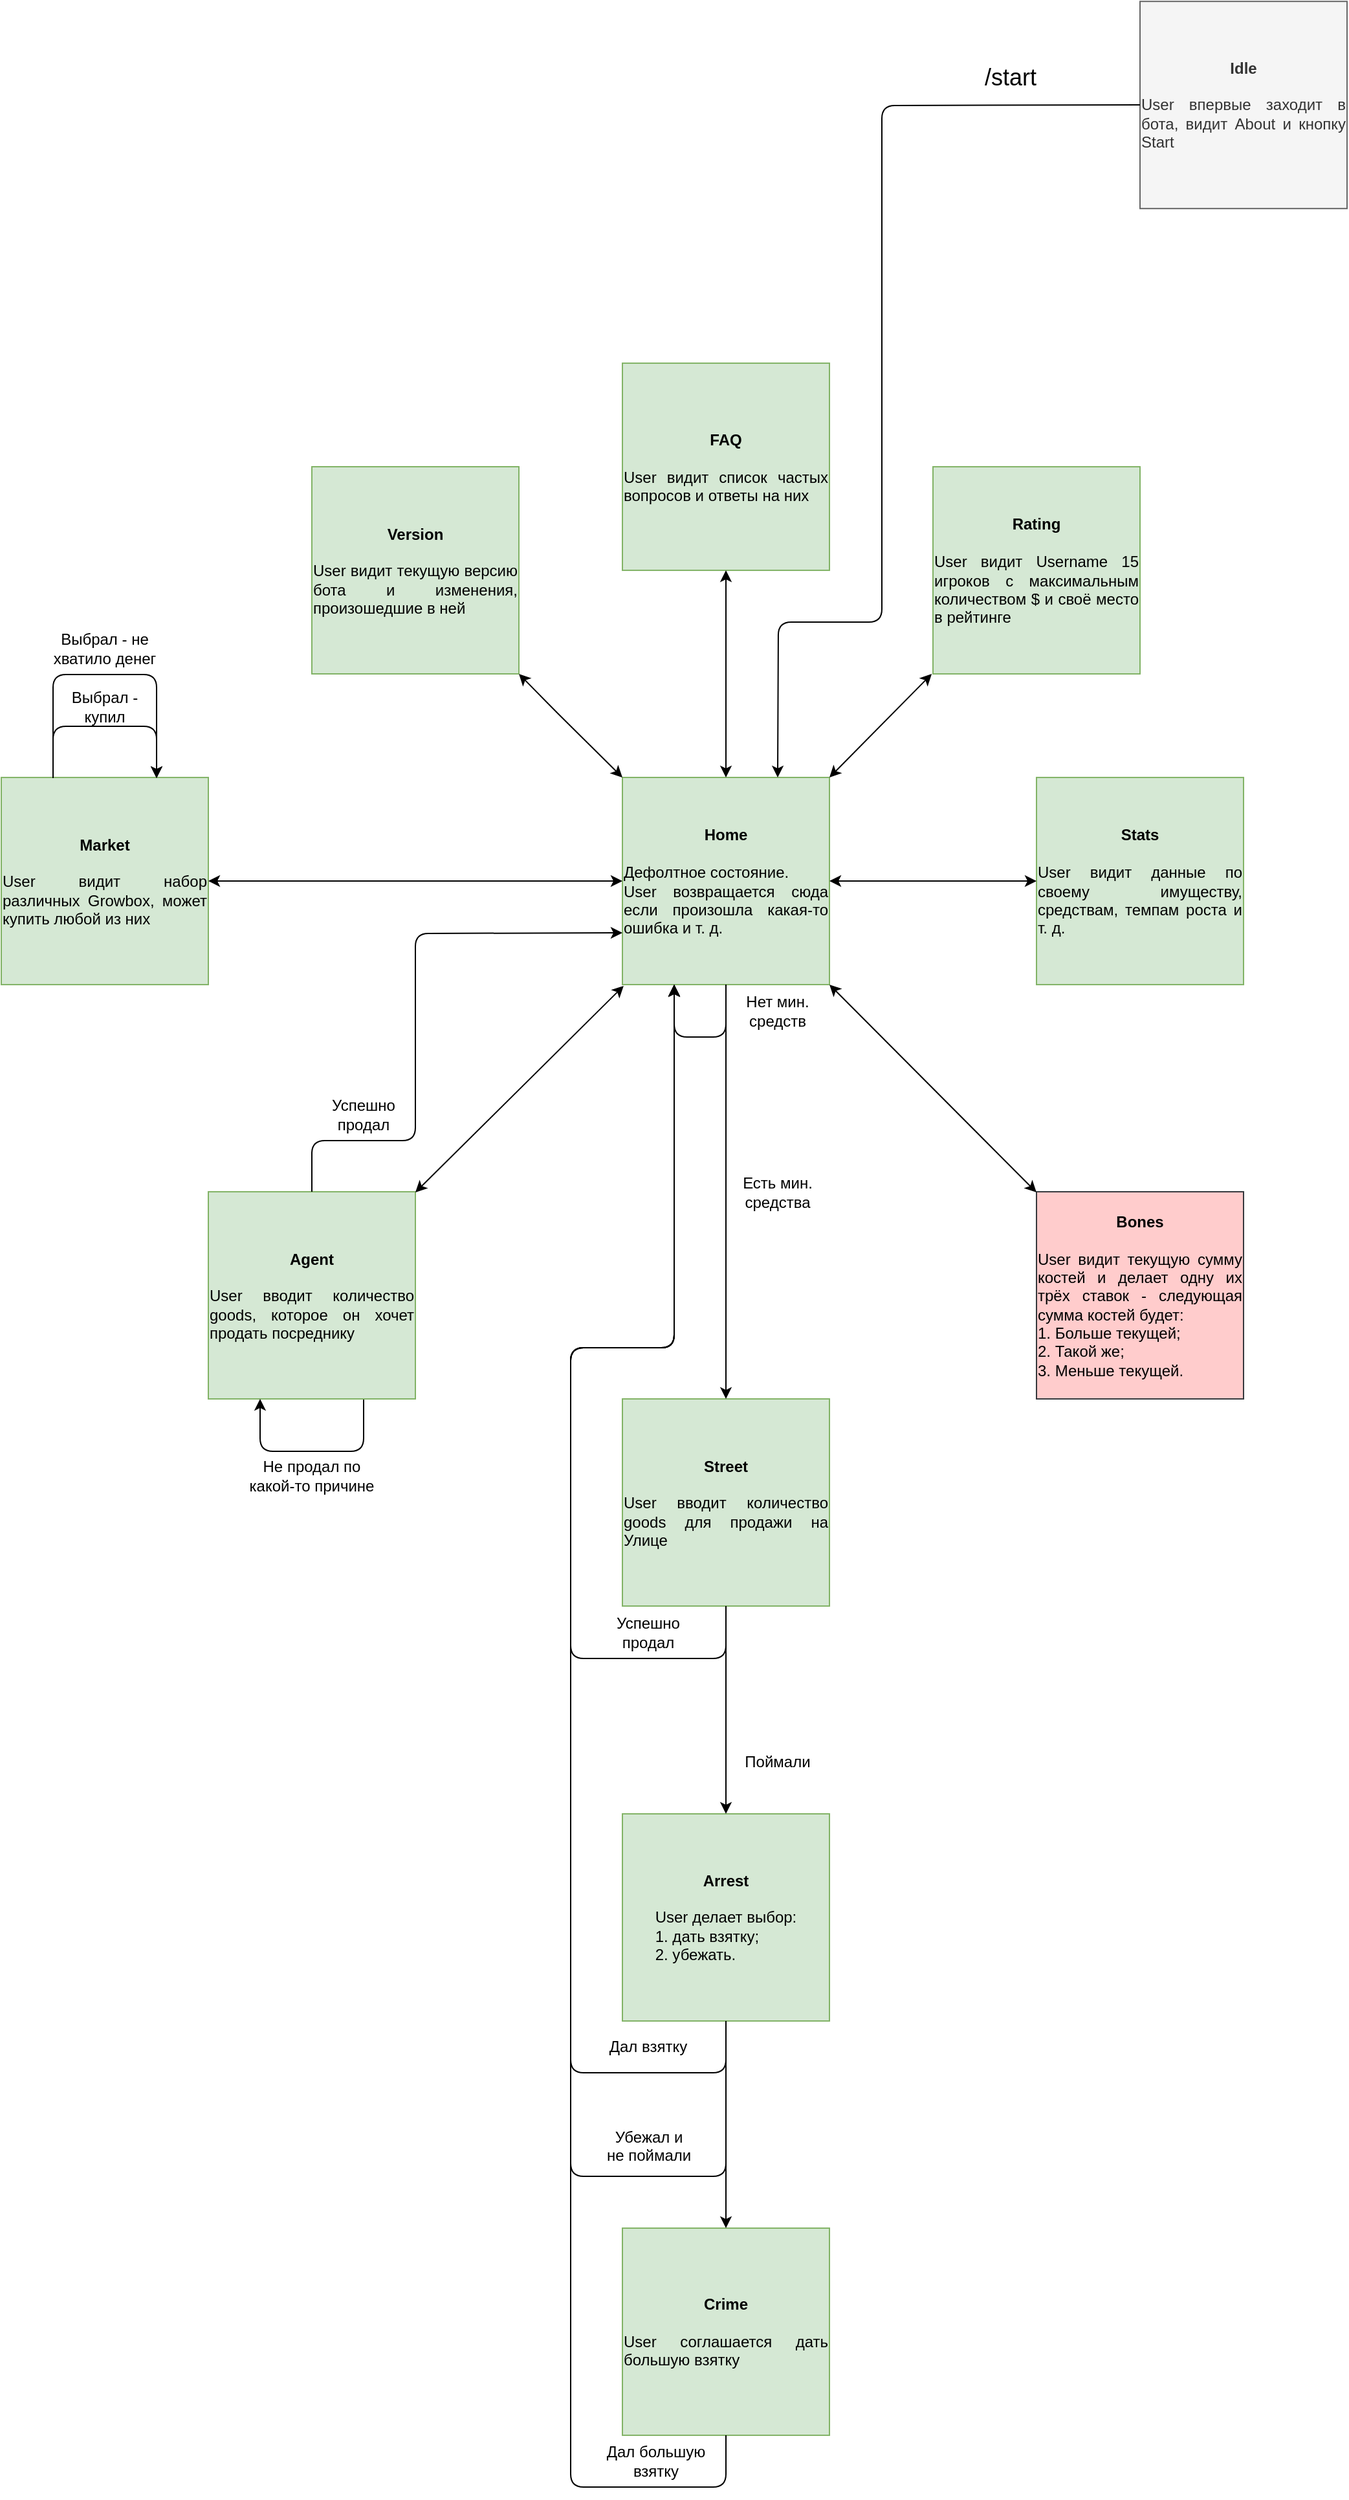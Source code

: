 <mxfile version="11.3.0" type="github" pages="1"><diagram id="Wjjtef89xU5xnKDfnn70" name="States"><mxGraphModel dx="3000" dy="1940" grid="1" gridSize="10" guides="1" tooltips="1" connect="1" arrows="1" fold="1" page="1" pageScale="1" pageWidth="827" pageHeight="1169" math="0" shadow="0"><root><mxCell id="0"/><mxCell id="1" parent="0"/><mxCell id="K7zMn8SLhmfRUHW-K6ar-2" value="&lt;div&gt;&lt;b&gt;Idle&lt;/b&gt;&lt;/div&gt;&lt;font style=&quot;vertical-align: inherit&quot;&gt;&lt;div&gt;&lt;b&gt;&lt;br&gt;&lt;/b&gt;&lt;/div&gt;&lt;font style=&quot;vertical-align: inherit&quot;&gt;&lt;div style=&quot;text-align: justify&quot;&gt;&lt;span&gt;User впервые заходит в бота, видит About и кнопку Start&lt;/span&gt;&lt;/div&gt;&lt;/font&gt;&lt;/font&gt;" style="whiteSpace=wrap;html=1;aspect=fixed;align=center;strokeWidth=1;fillColor=#f5f5f5;strokeColor=#666666;fontColor=#333333;" parent="1" vertex="1"><mxGeometry x="-40" y="-1119.912" width="160" height="160" as="geometry"/></mxCell><mxCell id="K7zMn8SLhmfRUHW-K6ar-4" value="&lt;b&gt;Home&lt;/b&gt;&lt;br&gt;&lt;br&gt;&lt;div style=&quot;text-align: justify&quot;&gt;&lt;span&gt;Дефолтное состояние.&amp;nbsp;&lt;/span&gt;&lt;/div&gt;&lt;div style=&quot;text-align: justify&quot;&gt;&lt;span&gt;User возвращается сюда если произошла какая-то ошибка и т. д.&lt;/span&gt;&lt;/div&gt;" style="whiteSpace=wrap;html=1;aspect=fixed;strokeWidth=1;fillColor=#d5e8d4;strokeColor=#82b366;" parent="1" vertex="1"><mxGeometry x="-440" y="-520.5" width="160" height="160" as="geometry"/></mxCell><mxCell id="K7zMn8SLhmfRUHW-K6ar-10" value="&lt;b&gt;Version&lt;/b&gt;&lt;br&gt;&lt;br&gt;&lt;div style=&quot;text-align: justify&quot;&gt;&lt;span&gt;User видит текущую версию бота и изменения, произошедшие в ней&lt;/span&gt;&lt;/div&gt;" style="whiteSpace=wrap;html=1;aspect=fixed;fillColor=#d5e8d4;strokeColor=#82b366;" parent="1" vertex="1"><mxGeometry x="-680" y="-760.5" width="160" height="160" as="geometry"/></mxCell><mxCell id="K7zMn8SLhmfRUHW-K6ar-12" value="&lt;b&gt;Market&lt;/b&gt;&lt;br&gt;&lt;br&gt;&lt;div style=&quot;text-align: justify&quot;&gt;&lt;span&gt;User видит набор различных Growbox, может купить любой из них&lt;/span&gt;&lt;/div&gt;" style="whiteSpace=wrap;html=1;aspect=fixed;strokeWidth=1;fillColor=#d5e8d4;strokeColor=#82b366;" parent="1" vertex="1"><mxGeometry x="-920" y="-520.476" width="160" height="160" as="geometry"/></mxCell><mxCell id="K7zMn8SLhmfRUHW-K6ar-13" value="&lt;b&gt;Street&lt;/b&gt;&lt;br&gt;&lt;br&gt;&lt;div style=&quot;text-align: justify&quot;&gt;&lt;span&gt;User вводит количество goods для продажи на Улице&lt;/span&gt;&lt;br&gt;&lt;/div&gt;" style="whiteSpace=wrap;html=1;aspect=fixed;strokeWidth=1;fillColor=#d5e8d4;strokeColor=#82b366;" parent="1" vertex="1"><mxGeometry x="-440" y="-40.476" width="160" height="160" as="geometry"/></mxCell><mxCell id="K7zMn8SLhmfRUHW-K6ar-14" value="&lt;b&gt;Agent&lt;/b&gt;&lt;br&gt;&lt;br&gt;&lt;div style=&quot;text-align: justify&quot;&gt;&lt;span&gt;User вводит количество goods, которое он хочет продать посреднику&lt;/span&gt;&lt;/div&gt;" style="whiteSpace=wrap;html=1;aspect=fixed;fillColor=#d5e8d4;strokeColor=#82b366;" parent="1" vertex="1"><mxGeometry x="-760" y="-200.476" width="160" height="160" as="geometry"/></mxCell><mxCell id="K7zMn8SLhmfRUHW-K6ar-15" value="&lt;b&gt;Rating&lt;/b&gt;&lt;br&gt;&lt;br&gt;&lt;div style=&quot;text-align: justify&quot;&gt;&lt;span&gt;User видит Username 15 игроков с максимальным количеством $ и своё место в рейтинге&lt;/span&gt;&lt;/div&gt;" style="whiteSpace=wrap;html=1;aspect=fixed;fillColor=#d5e8d4;strokeColor=#82b366;" parent="1" vertex="1"><mxGeometry x="-200" y="-760.476" width="160" height="160" as="geometry"/></mxCell><mxCell id="K7zMn8SLhmfRUHW-K6ar-16" value="&lt;b&gt;Stats&lt;/b&gt;&lt;br&gt;&lt;br&gt;&lt;div style=&quot;text-align: justify&quot;&gt;&lt;span&gt;User видит данные по своему имуществу, средствам, темпам роста и т. д.&lt;/span&gt;&lt;/div&gt;" style="whiteSpace=wrap;html=1;aspect=fixed;fillColor=#d5e8d4;strokeColor=#82b366;" parent="1" vertex="1"><mxGeometry x="-120" y="-520.476" width="160" height="160" as="geometry"/></mxCell><mxCell id="K7zMn8SLhmfRUHW-K6ar-17" value="&lt;b&gt;Bones&lt;/b&gt;&lt;br&gt;&lt;br&gt;&lt;div style=&quot;text-align: justify&quot;&gt;&lt;span&gt;User видит текущую сумму костей и делает одну их трёх ставок - следующая сумма костей будет:&lt;/span&gt;&lt;/div&gt;&lt;div style=&quot;text-align: justify&quot;&gt;&lt;span&gt;1. Больше текущей;&lt;/span&gt;&lt;/div&gt;&lt;div style=&quot;text-align: justify&quot;&gt;&lt;span&gt;2. Такой же;&lt;/span&gt;&lt;/div&gt;&lt;div style=&quot;text-align: justify&quot;&gt;&lt;span&gt;3. Меньше текущей.&lt;/span&gt;&lt;/div&gt;" style="whiteSpace=wrap;html=1;aspect=fixed;fillColor=#ffcccc;strokeColor=#36393d;" parent="1" vertex="1"><mxGeometry x="-120" y="-200.476" width="160" height="160" as="geometry"/></mxCell><mxCell id="uYUUwbPqK6JJXGJMQXjq-4" value="&lt;b&gt;FAQ&lt;/b&gt;&lt;br&gt;&lt;br&gt;&lt;div style=&quot;text-align: justify&quot;&gt;&lt;span&gt;User видит список частых вопросов и ответы на них&lt;/span&gt;&lt;/div&gt;" style="whiteSpace=wrap;html=1;aspect=fixed;fillColor=#d5e8d4;strokeColor=#82b366;" parent="1" vertex="1"><mxGeometry x="-440" y="-840.476" width="160" height="160" as="geometry"/></mxCell><mxCell id="uYUUwbPqK6JJXGJMQXjq-8" value="" style="endArrow=classic;startArrow=classic;html=1;entryX=-0.006;entryY=1;entryDx=0;entryDy=0;entryPerimeter=0;" parent="1" target="K7zMn8SLhmfRUHW-K6ar-15" edge="1"><mxGeometry width="50" height="50" relative="1" as="geometry"><mxPoint x="-280" y="-520.5" as="sourcePoint"/><mxPoint x="-140" y="-630.5" as="targetPoint"/></mxGeometry></mxCell><mxCell id="uYUUwbPqK6JJXGJMQXjq-9" value="" style="endArrow=classic;startArrow=classic;html=1;entryX=0;entryY=0.5;entryDx=0;entryDy=0;" parent="1" target="K7zMn8SLhmfRUHW-K6ar-16" edge="1"><mxGeometry width="50" height="50" relative="1" as="geometry"><mxPoint x="-280" y="-440.5" as="sourcePoint"/><mxPoint x="-230" y="-490.5" as="targetPoint"/></mxGeometry></mxCell><mxCell id="uYUUwbPqK6JJXGJMQXjq-10" value="" style="endArrow=classic;startArrow=classic;html=1;exitX=1;exitY=1;exitDx=0;exitDy=0;exitPerimeter=0;" parent="1" source="K7zMn8SLhmfRUHW-K6ar-10" edge="1"><mxGeometry width="50" height="50" relative="1" as="geometry"><mxPoint x="-490" y="-470.5" as="sourcePoint"/><mxPoint x="-440" y="-520.5" as="targetPoint"/><Array as="points"><mxPoint x="-490" y="-570"/></Array></mxGeometry></mxCell><mxCell id="uYUUwbPqK6JJXGJMQXjq-11" value="" style="endArrow=classic;startArrow=classic;html=1;entryX=0.5;entryY=1;entryDx=0;entryDy=0;" parent="1" target="uYUUwbPqK6JJXGJMQXjq-4" edge="1"><mxGeometry width="50" height="50" relative="1" as="geometry"><mxPoint x="-360" y="-520.5" as="sourcePoint"/><mxPoint x="-310" y="-570.5" as="targetPoint"/></mxGeometry></mxCell><mxCell id="uYUUwbPqK6JJXGJMQXjq-13" value="" style="endArrow=classic;startArrow=classic;html=1;entryX=0.006;entryY=1.006;entryDx=0;entryDy=0;entryPerimeter=0;exitX=1;exitY=0.003;exitDx=0;exitDy=0;exitPerimeter=0;" parent="1" source="K7zMn8SLhmfRUHW-K6ar-14" target="K7zMn8SLhmfRUHW-K6ar-4" edge="1"><mxGeometry width="50" height="50" relative="1" as="geometry"><mxPoint x="-520" y="-280.5" as="sourcePoint"/><mxPoint x="-470" y="-330.5" as="targetPoint"/></mxGeometry></mxCell><mxCell id="uYUUwbPqK6JJXGJMQXjq-14" value="" style="endArrow=classic;startArrow=classic;html=1;entryX=0;entryY=0.003;entryDx=0;entryDy=0;entryPerimeter=0;" parent="1" target="K7zMn8SLhmfRUHW-K6ar-17" edge="1"><mxGeometry width="50" height="50" relative="1" as="geometry"><mxPoint x="-280" y="-360.5" as="sourcePoint"/><mxPoint x="-124" y="-202" as="targetPoint"/></mxGeometry></mxCell><mxCell id="uYUUwbPqK6JJXGJMQXjq-15" value="" style="endArrow=classic;html=1;entryX=0.75;entryY=0;entryDx=0;entryDy=0;" parent="1" target="K7zMn8SLhmfRUHW-K6ar-4" edge="1"><mxGeometry width="50" height="50" relative="1" as="geometry"><mxPoint x="-40" y="-1040" as="sourcePoint"/><mxPoint x="10" y="-1090" as="targetPoint"/><Array as="points"><mxPoint x="-239.5" y="-1039.5"/><mxPoint x="-239.5" y="-640.5"/><mxPoint x="-319.5" y="-640.5"/></Array></mxGeometry></mxCell><mxCell id="uYUUwbPqK6JJXGJMQXjq-16" value="&lt;font style=&quot;font-size: 18px&quot;&gt;/start&lt;/font&gt;" style="text;html=1;strokeColor=none;fillColor=none;align=center;verticalAlign=middle;whiteSpace=wrap;rounded=0;" parent="1" vertex="1"><mxGeometry x="-160" y="-1071.5" width="40" height="20" as="geometry"/></mxCell><mxCell id="Zc3Xd6c1qSNVraRYJ_lF-3" value="" style="endArrow=classic;html=1;entryX=0.75;entryY=0;entryDx=0;entryDy=0;" parent="1" edge="1"><mxGeometry width="50" height="50" relative="1" as="geometry"><mxPoint x="-360" y="-360.5" as="sourcePoint"/><mxPoint x="-360" y="-40.476" as="targetPoint"/></mxGeometry></mxCell><mxCell id="Zc3Xd6c1qSNVraRYJ_lF-4" value="Есть мин. средства" style="text;html=1;strokeColor=none;fillColor=none;align=center;verticalAlign=middle;whiteSpace=wrap;rounded=0;" parent="1" vertex="1"><mxGeometry x="-350" y="-210.5" width="60" height="20" as="geometry"/></mxCell><mxCell id="Zc3Xd6c1qSNVraRYJ_lF-7" value="" style="endArrow=classic;html=1;entryX=0.5;entryY=1;entryDx=0;entryDy=0;exitX=0.75;exitY=1;exitDx=0;exitDy=0;" parent="1" edge="1"><mxGeometry width="50" height="50" relative="1" as="geometry"><mxPoint x="-360" y="-360.5" as="sourcePoint"/><mxPoint x="-400" y="-360.5" as="targetPoint"/><Array as="points"><mxPoint x="-360" y="-320"/><mxPoint x="-400" y="-320"/></Array></mxGeometry></mxCell><mxCell id="Zc3Xd6c1qSNVraRYJ_lF-8" value="Нет мин. средств" style="text;html=1;strokeColor=none;fillColor=none;align=center;verticalAlign=middle;whiteSpace=wrap;rounded=0;" parent="1" vertex="1"><mxGeometry x="-350" y="-350" width="60" height="20" as="geometry"/></mxCell><mxCell id="Zc3Xd6c1qSNVraRYJ_lF-11" value="&lt;b&gt;Crime&lt;/b&gt;&lt;br&gt;&lt;br&gt;&lt;div style=&quot;text-align: justify&quot;&gt;&lt;span&gt;User соглашается дать большую взятку&lt;/span&gt;&lt;/div&gt;" style="whiteSpace=wrap;html=1;aspect=fixed;fillColor=#d5e8d4;strokeColor=#82b366;" parent="1" vertex="1"><mxGeometry x="-440" y="600.024" width="160" height="160" as="geometry"/></mxCell><mxCell id="Zc3Xd6c1qSNVraRYJ_lF-12" value="&lt;b&gt;Arrest&lt;/b&gt;&lt;br&gt;&lt;br&gt;&lt;div style=&quot;text-align: justify&quot;&gt;&lt;span&gt;User делает выбор:&lt;/span&gt;&lt;/div&gt;&lt;div style=&quot;text-align: justify&quot;&gt;&lt;span&gt;1. дать взятку;&lt;/span&gt;&lt;/div&gt;&lt;div style=&quot;text-align: justify&quot;&gt;&lt;span&gt;2. убежать.&lt;/span&gt;&lt;/div&gt;" style="whiteSpace=wrap;html=1;aspect=fixed;fillColor=#d5e8d4;strokeColor=#82b366;" parent="1" vertex="1"><mxGeometry x="-440" y="280.024" width="160" height="160" as="geometry"/></mxCell><mxCell id="Zc3Xd6c1qSNVraRYJ_lF-14" value="" style="endArrow=classic;html=1;" parent="1" edge="1"><mxGeometry width="50" height="50" relative="1" as="geometry"><mxPoint x="-360" y="119.5" as="sourcePoint"/><mxPoint x="-360" y="280" as="targetPoint"/></mxGeometry></mxCell><mxCell id="Zc3Xd6c1qSNVraRYJ_lF-15" value="Поймали" style="text;html=1;strokeColor=none;fillColor=none;align=center;verticalAlign=middle;whiteSpace=wrap;rounded=0;" parent="1" vertex="1"><mxGeometry x="-350" y="230" width="60" height="20" as="geometry"/></mxCell><mxCell id="Zc3Xd6c1qSNVraRYJ_lF-16" value="" style="endArrow=classic;html=1;" parent="1" edge="1"><mxGeometry width="50" height="50" relative="1" as="geometry"><mxPoint x="-360" y="119.5" as="sourcePoint"/><mxPoint x="-400" y="-360" as="targetPoint"/><Array as="points"><mxPoint x="-360" y="160"/><mxPoint x="-480" y="160"/><mxPoint x="-480" y="-80"/><mxPoint x="-400" y="-80"/></Array></mxGeometry></mxCell><mxCell id="Zc3Xd6c1qSNVraRYJ_lF-19" value="Успешно продал" style="text;html=1;strokeColor=none;fillColor=none;align=center;verticalAlign=middle;whiteSpace=wrap;rounded=0;" parent="1" vertex="1"><mxGeometry x="-450" y="130" width="60" height="20" as="geometry"/></mxCell><mxCell id="Zc3Xd6c1qSNVraRYJ_lF-20" value="" style="endArrow=classic;html=1;entryX=0.25;entryY=1;entryDx=0;entryDy=0;" parent="1" target="K7zMn8SLhmfRUHW-K6ar-4" edge="1"><mxGeometry width="50" height="50" relative="1" as="geometry"><mxPoint x="-360" y="440" as="sourcePoint"/><mxPoint x="-310" y="390" as="targetPoint"/><Array as="points"><mxPoint x="-360" y="480"/><mxPoint x="-480" y="480"/><mxPoint x="-480" y="-80"/><mxPoint x="-400" y="-80"/></Array></mxGeometry></mxCell><mxCell id="Zc3Xd6c1qSNVraRYJ_lF-21" value="Дал взятку" style="text;html=1;strokeColor=none;fillColor=none;align=center;verticalAlign=middle;whiteSpace=wrap;rounded=0;" parent="1" vertex="1"><mxGeometry x="-460" y="450" width="80" height="20" as="geometry"/></mxCell><mxCell id="Zc3Xd6c1qSNVraRYJ_lF-23" value="" style="endArrow=classic;html=1;entryX=0.25;entryY=1;entryDx=0;entryDy=0;" parent="1" target="K7zMn8SLhmfRUHW-K6ar-4" edge="1"><mxGeometry width="50" height="50" relative="1" as="geometry"><mxPoint x="-360" y="440" as="sourcePoint"/><mxPoint x="-310" y="390" as="targetPoint"/><Array as="points"><mxPoint x="-360" y="560"/><mxPoint x="-420" y="560"/><mxPoint x="-480" y="560"/><mxPoint x="-480" y="-80"/><mxPoint x="-400" y="-80"/></Array></mxGeometry></mxCell><mxCell id="Zc3Xd6c1qSNVraRYJ_lF-24" value="Убежал и &lt;br&gt;не поймали" style="text;html=1;resizable=0;points=[];autosize=1;align=center;verticalAlign=top;spacingTop=-4;" parent="1" vertex="1"><mxGeometry x="-460" y="520" width="80" height="30" as="geometry"/></mxCell><mxCell id="Zc3Xd6c1qSNVraRYJ_lF-25" value="" style="endArrow=classic;html=1;" parent="1" edge="1"><mxGeometry width="50" height="50" relative="1" as="geometry"><mxPoint x="-360" y="440" as="sourcePoint"/><mxPoint x="-360" y="600" as="targetPoint"/></mxGeometry></mxCell><mxCell id="Zc3Xd6c1qSNVraRYJ_lF-26" value="" style="endArrow=classic;html=1;entryX=0.25;entryY=1;entryDx=0;entryDy=0;" parent="1" target="K7zMn8SLhmfRUHW-K6ar-4" edge="1"><mxGeometry width="50" height="50" relative="1" as="geometry"><mxPoint x="-360" y="760" as="sourcePoint"/><mxPoint x="-310" y="710" as="targetPoint"/><Array as="points"><mxPoint x="-360" y="800"/><mxPoint x="-480" y="800"/><mxPoint x="-480" y="-80"/><mxPoint x="-400" y="-80"/></Array></mxGeometry></mxCell><mxCell id="Zc3Xd6c1qSNVraRYJ_lF-27" value="Дал большую взятку" style="text;html=1;strokeColor=none;fillColor=none;align=center;verticalAlign=middle;whiteSpace=wrap;rounded=0;" parent="1" vertex="1"><mxGeometry x="-454.5" y="770" width="80" height="20" as="geometry"/></mxCell><mxCell id="ewoxdf5gefCuunUcu1gB-3" value="Выбрал - купил" style="text;html=1;strokeColor=none;fillColor=none;align=center;verticalAlign=middle;whiteSpace=wrap;rounded=0;" vertex="1" parent="1"><mxGeometry x="-870" y="-585" width="60" height="20" as="geometry"/></mxCell><mxCell id="ewoxdf5gefCuunUcu1gB-4" value="" style="endArrow=classic;html=1;" edge="1" parent="1"><mxGeometry width="50" height="50" relative="1" as="geometry"><mxPoint x="-880" y="-520.5" as="sourcePoint"/><mxPoint x="-800" y="-520" as="targetPoint"/><Array as="points"><mxPoint x="-880" y="-560"/><mxPoint x="-800" y="-560"/></Array></mxGeometry></mxCell><mxCell id="ewoxdf5gefCuunUcu1gB-5" value="" style="endArrow=classic;html=1;" edge="1" parent="1"><mxGeometry width="50" height="50" relative="1" as="geometry"><mxPoint x="-880" y="-520" as="sourcePoint"/><mxPoint x="-800" y="-520" as="targetPoint"/><Array as="points"><mxPoint x="-880" y="-600"/><mxPoint x="-800" y="-600"/></Array></mxGeometry></mxCell><mxCell id="ewoxdf5gefCuunUcu1gB-8" value="Выбрал - не хватило денег" style="text;html=1;strokeColor=none;fillColor=none;align=center;verticalAlign=middle;whiteSpace=wrap;rounded=0;" vertex="1" parent="1"><mxGeometry x="-885" y="-630" width="90" height="20" as="geometry"/></mxCell><mxCell id="ewoxdf5gefCuunUcu1gB-9" value="" style="endArrow=classic;startArrow=classic;html=1;entryX=0;entryY=0.5;entryDx=0;entryDy=0;" edge="1" parent="1" target="K7zMn8SLhmfRUHW-K6ar-4"><mxGeometry width="50" height="50" relative="1" as="geometry"><mxPoint x="-760" y="-440.5" as="sourcePoint"/><mxPoint x="-710" y="-490.5" as="targetPoint"/></mxGeometry></mxCell><mxCell id="ewoxdf5gefCuunUcu1gB-10" value="" style="endArrow=classic;html=1;entryX=0;entryY=0.75;entryDx=0;entryDy=0;exitX=0.5;exitY=0;exitDx=0;exitDy=0;" edge="1" parent="1" source="K7zMn8SLhmfRUHW-K6ar-14" target="K7zMn8SLhmfRUHW-K6ar-4"><mxGeometry width="50" height="50" relative="1" as="geometry"><mxPoint x="-760" y="-120.5" as="sourcePoint"/><mxPoint x="-710" y="-170.5" as="targetPoint"/><Array as="points"><mxPoint x="-680" y="-240"/><mxPoint x="-600" y="-240"/><mxPoint x="-600" y="-400"/></Array></mxGeometry></mxCell><mxCell id="ewoxdf5gefCuunUcu1gB-11" value="Успешно продал" style="text;html=1;strokeColor=none;fillColor=none;align=center;verticalAlign=middle;whiteSpace=wrap;rounded=0;" vertex="1" parent="1"><mxGeometry x="-670" y="-270" width="60" height="20" as="geometry"/></mxCell><mxCell id="ewoxdf5gefCuunUcu1gB-13" value="" style="endArrow=classic;html=1;entryX=0.25;entryY=1;entryDx=0;entryDy=0;" edge="1" parent="1" target="K7zMn8SLhmfRUHW-K6ar-14"><mxGeometry width="50" height="50" relative="1" as="geometry"><mxPoint x="-640" y="-40" as="sourcePoint"/><mxPoint x="-590" y="-90" as="targetPoint"/><Array as="points"><mxPoint x="-640"/><mxPoint x="-720"/></Array></mxGeometry></mxCell><mxCell id="ewoxdf5gefCuunUcu1gB-14" value="Не продал по какой-то причине" style="text;html=1;strokeColor=none;fillColor=none;align=center;verticalAlign=middle;whiteSpace=wrap;rounded=0;" vertex="1" parent="1"><mxGeometry x="-730" y="9" width="100" height="20" as="geometry"/></mxCell></root></mxGraphModel></diagram></mxfile>